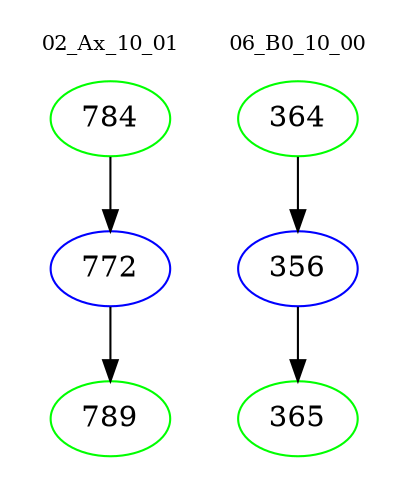 digraph{
subgraph cluster_0 {
color = white
label = "02_Ax_10_01";
fontsize=10;
T0_784 [label="784", color="green"]
T0_784 -> T0_772 [color="black"]
T0_772 [label="772", color="blue"]
T0_772 -> T0_789 [color="black"]
T0_789 [label="789", color="green"]
}
subgraph cluster_1 {
color = white
label = "06_B0_10_00";
fontsize=10;
T1_364 [label="364", color="green"]
T1_364 -> T1_356 [color="black"]
T1_356 [label="356", color="blue"]
T1_356 -> T1_365 [color="black"]
T1_365 [label="365", color="green"]
}
}
